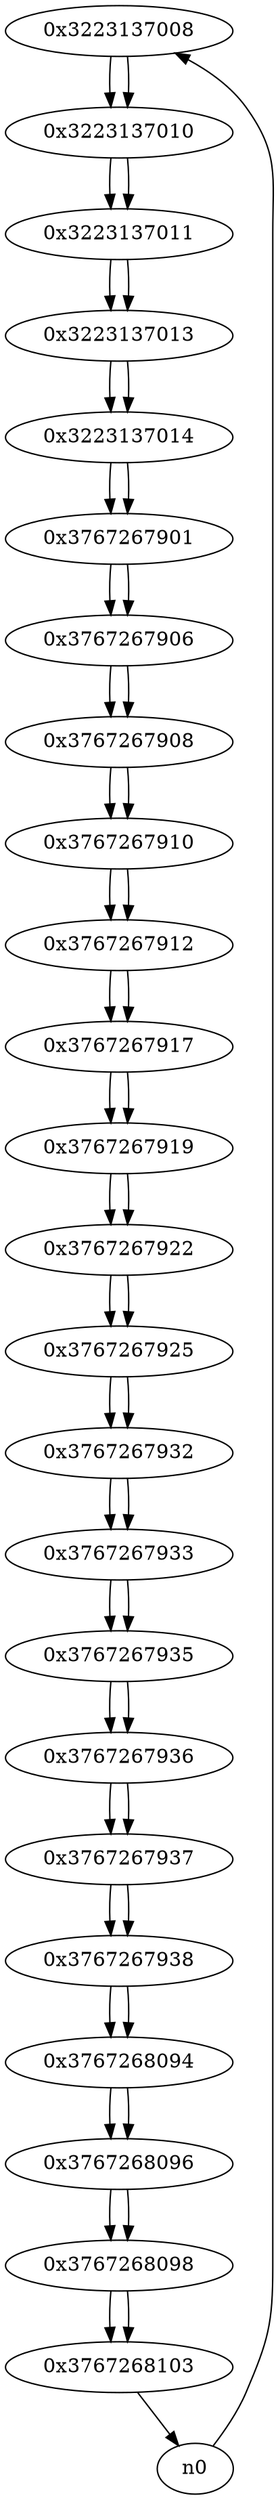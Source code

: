 digraph G{
/* nodes */
  n1 [label="0x3223137008"]
  n2 [label="0x3223137010"]
  n3 [label="0x3223137011"]
  n4 [label="0x3223137013"]
  n5 [label="0x3223137014"]
  n6 [label="0x3767267901"]
  n7 [label="0x3767267906"]
  n8 [label="0x3767267908"]
  n9 [label="0x3767267910"]
  n10 [label="0x3767267912"]
  n11 [label="0x3767267917"]
  n12 [label="0x3767267919"]
  n13 [label="0x3767267922"]
  n14 [label="0x3767267925"]
  n15 [label="0x3767267932"]
  n16 [label="0x3767267933"]
  n17 [label="0x3767267935"]
  n18 [label="0x3767267936"]
  n19 [label="0x3767267937"]
  n20 [label="0x3767267938"]
  n21 [label="0x3767268094"]
  n22 [label="0x3767268096"]
  n23 [label="0x3767268098"]
  n24 [label="0x3767268103"]
/* edges */
n1 -> n2;
n0 -> n1;
n2 -> n3;
n1 -> n2;
n3 -> n4;
n2 -> n3;
n4 -> n5;
n3 -> n4;
n5 -> n6;
n4 -> n5;
n6 -> n7;
n5 -> n6;
n7 -> n8;
n6 -> n7;
n8 -> n9;
n7 -> n8;
n9 -> n10;
n8 -> n9;
n10 -> n11;
n9 -> n10;
n11 -> n12;
n10 -> n11;
n12 -> n13;
n11 -> n12;
n13 -> n14;
n12 -> n13;
n14 -> n15;
n13 -> n14;
n15 -> n16;
n14 -> n15;
n16 -> n17;
n15 -> n16;
n17 -> n18;
n16 -> n17;
n18 -> n19;
n17 -> n18;
n19 -> n20;
n18 -> n19;
n20 -> n21;
n19 -> n20;
n21 -> n22;
n20 -> n21;
n22 -> n23;
n21 -> n22;
n23 -> n24;
n22 -> n23;
n24 -> n0;
n23 -> n24;
}
